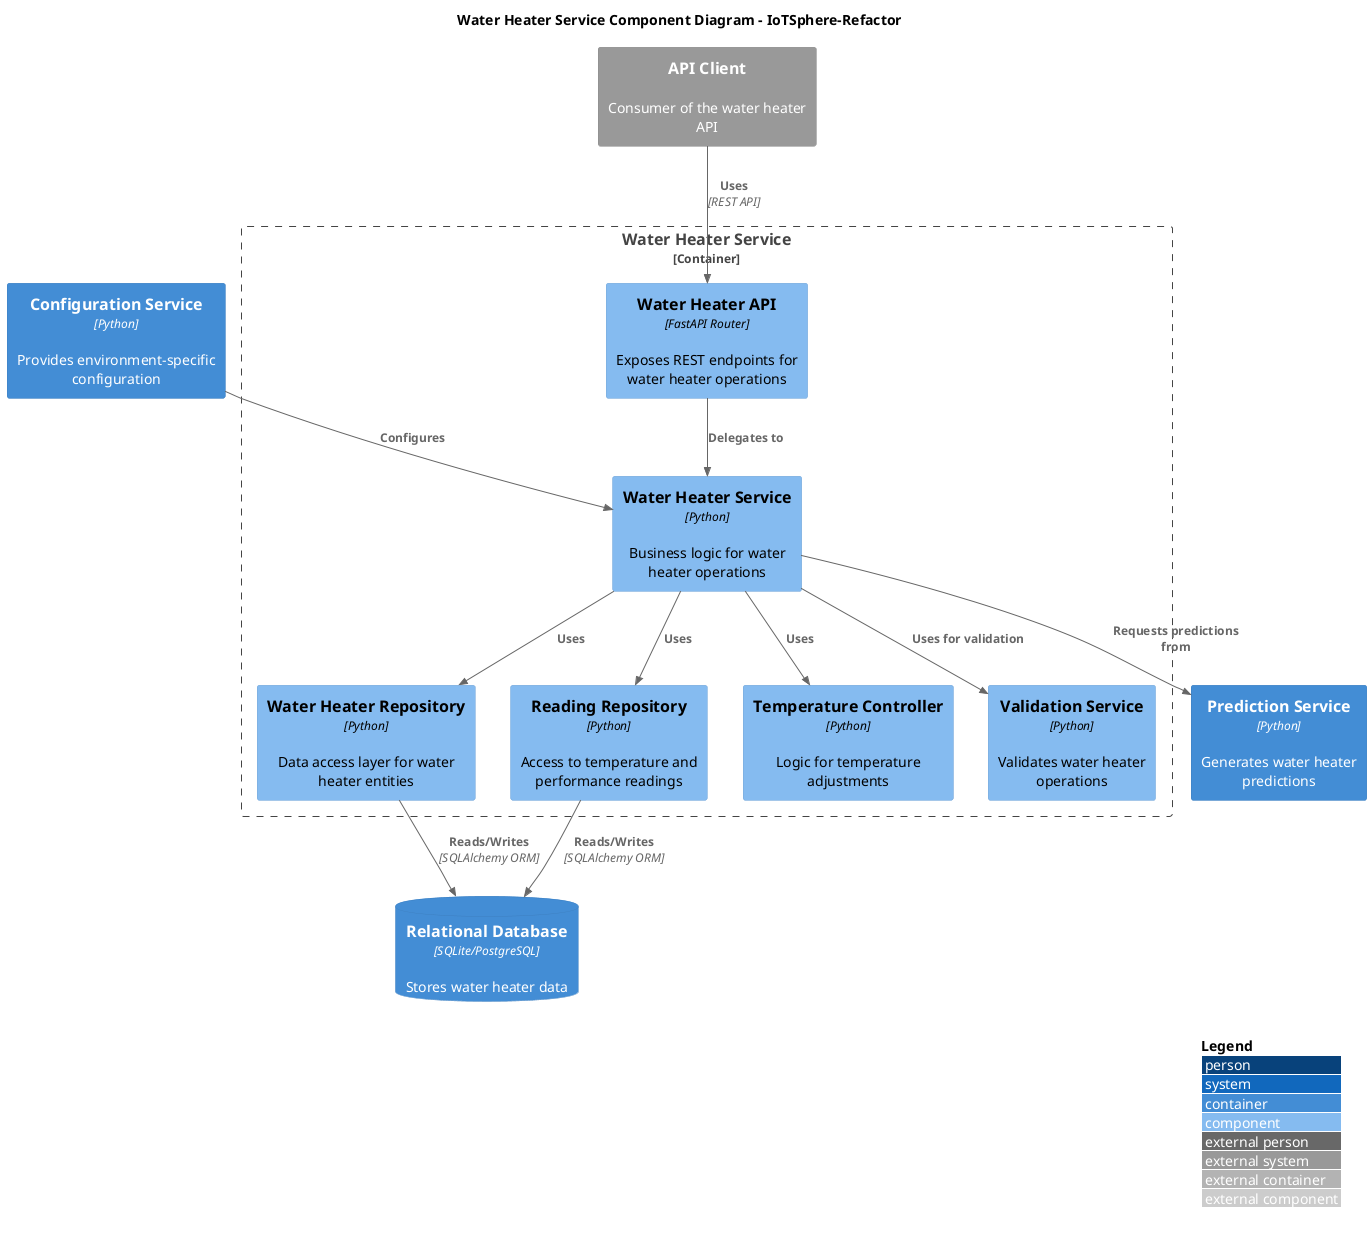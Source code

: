@startuml Water Heater Service Components
!include <C4/C4_Component>

title "Water Heater Service Component Diagram - IoTSphere-Refactor"

Container_Boundary(water_heater_service, "Water Heater Service") {
    Component(water_heater_api, "Water Heater API", "FastAPI Router", "Exposes REST endpoints for water heater operations")
    Component(water_heater_service_comp, "Water Heater Service", "Python", "Business logic for water heater operations")
    Component(water_heater_repository, "Water Heater Repository", "Python", "Data access layer for water heater entities")
    Component(reading_repository, "Reading Repository", "Python", "Access to temperature and performance readings")
    Component(temperature_controller, "Temperature Controller", "Python", "Logic for temperature adjustments")
    Component(validation_service, "Validation Service", "Python", "Validates water heater operations")
}

Container(config_service, "Configuration Service", "Python", "Provides environment-specific configuration")
ContainerDb(database, "Relational Database", "SQLite/PostgreSQL", "Stores water heater data")
Container(prediction_service, "Prediction Service", "Python", "Generates water heater predictions")

System_Ext(api_client, "API Client", "Consumer of the water heater API")

Rel(api_client, water_heater_api, "Uses", "REST API")
Rel(water_heater_api, water_heater_service_comp, "Delegates to")
Rel(water_heater_service_comp, water_heater_repository, "Uses")
Rel(water_heater_service_comp, reading_repository, "Uses")
Rel(water_heater_service_comp, temperature_controller, "Uses")
Rel(water_heater_service_comp, validation_service, "Uses for validation")
Rel(water_heater_repository, database, "Reads/Writes", "SQLAlchemy ORM")
Rel(reading_repository, database, "Reads/Writes", "SQLAlchemy ORM")
Rel(water_heater_service_comp, prediction_service, "Requests predictions from")
Rel(config_service, water_heater_service_comp, "Configures")

LAYOUT_WITH_LEGEND()
@enduml

